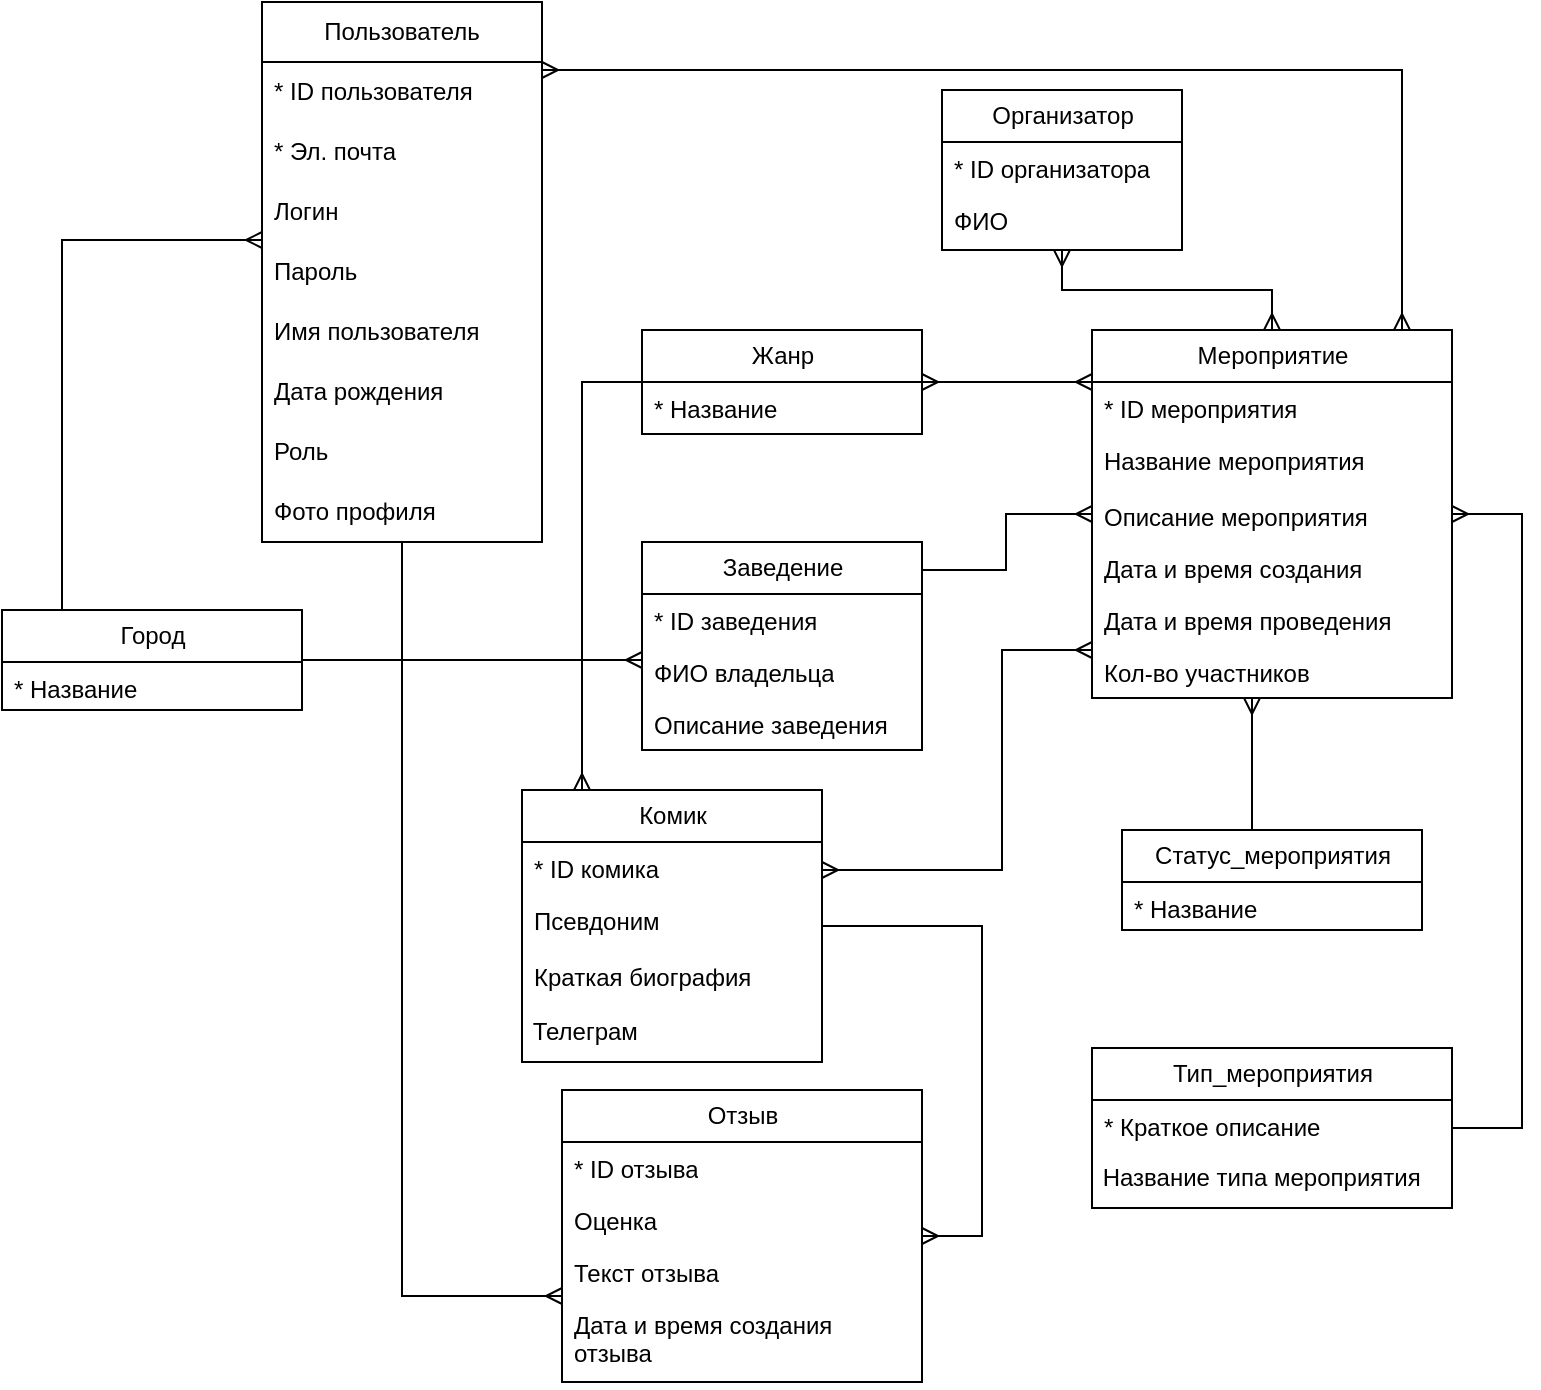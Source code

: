 <mxfile version="24.8.6">
  <diagram name="Страница — 1" id="Z7D69m3G_-DV-TYZup7R">
    <mxGraphModel dx="1311" dy="782" grid="1" gridSize="10" guides="1" tooltips="1" connect="1" arrows="1" fold="1" page="1" pageScale="1" pageWidth="827" pageHeight="1169" math="0" shadow="0">
      <root>
        <mxCell id="0" />
        <mxCell id="1" parent="0" />
        <mxCell id="aEkW7gCDLywX-BxGYLhM-56" value="Пользователь" style="swimlane;fontStyle=0;childLayout=stackLayout;horizontal=1;startSize=30;horizontalStack=0;resizeParent=1;resizeParentMax=0;resizeLast=0;collapsible=1;marginBottom=0;whiteSpace=wrap;html=1;" parent="1" vertex="1">
          <mxGeometry x="160" y="46" width="140" height="270" as="geometry">
            <mxRectangle x="50" y="270" width="60" height="30" as="alternateBounds" />
          </mxGeometry>
        </mxCell>
        <mxCell id="aEkW7gCDLywX-BxGYLhM-57" value="* ID пользователя" style="text;strokeColor=none;fillColor=none;align=left;verticalAlign=middle;spacingLeft=4;spacingRight=4;overflow=hidden;points=[[0,0.5],[1,0.5]];portConstraint=eastwest;rotatable=0;whiteSpace=wrap;html=1;" parent="aEkW7gCDLywX-BxGYLhM-56" vertex="1">
          <mxGeometry y="30" width="140" height="30" as="geometry" />
        </mxCell>
        <mxCell id="aEkW7gCDLywX-BxGYLhM-58" value="* Эл. почта" style="text;strokeColor=none;fillColor=none;align=left;verticalAlign=middle;spacingLeft=4;spacingRight=4;overflow=hidden;points=[[0,0.5],[1,0.5]];portConstraint=eastwest;rotatable=0;whiteSpace=wrap;html=1;" parent="aEkW7gCDLywX-BxGYLhM-56" vertex="1">
          <mxGeometry y="60" width="140" height="30" as="geometry" />
        </mxCell>
        <mxCell id="aEkW7gCDLywX-BxGYLhM-59" value="Логин" style="text;strokeColor=none;fillColor=none;align=left;verticalAlign=middle;spacingLeft=4;spacingRight=4;overflow=hidden;points=[[0,0.5],[1,0.5]];portConstraint=eastwest;rotatable=0;whiteSpace=wrap;html=1;" parent="aEkW7gCDLywX-BxGYLhM-56" vertex="1">
          <mxGeometry y="90" width="140" height="30" as="geometry" />
        </mxCell>
        <mxCell id="aEkW7gCDLywX-BxGYLhM-60" value="Пароль" style="text;strokeColor=none;fillColor=none;align=left;verticalAlign=middle;spacingLeft=4;spacingRight=4;overflow=hidden;points=[[0,0.5],[1,0.5]];portConstraint=eastwest;rotatable=0;whiteSpace=wrap;html=1;" parent="aEkW7gCDLywX-BxGYLhM-56" vertex="1">
          <mxGeometry y="120" width="140" height="30" as="geometry" />
        </mxCell>
        <mxCell id="aEkW7gCDLywX-BxGYLhM-61" value="Имя пользователя" style="text;strokeColor=none;fillColor=none;align=left;verticalAlign=middle;spacingLeft=4;spacingRight=4;overflow=hidden;points=[[0,0.5],[1,0.5]];portConstraint=eastwest;rotatable=0;whiteSpace=wrap;html=1;" parent="aEkW7gCDLywX-BxGYLhM-56" vertex="1">
          <mxGeometry y="150" width="140" height="30" as="geometry" />
        </mxCell>
        <mxCell id="aEkW7gCDLywX-BxGYLhM-62" value="Дата рождения" style="text;strokeColor=none;fillColor=none;align=left;verticalAlign=middle;spacingLeft=4;spacingRight=4;overflow=hidden;points=[[0,0.5],[1,0.5]];portConstraint=eastwest;rotatable=0;whiteSpace=wrap;html=1;" parent="aEkW7gCDLywX-BxGYLhM-56" vertex="1">
          <mxGeometry y="180" width="140" height="30" as="geometry" />
        </mxCell>
        <mxCell id="aEkW7gCDLywX-BxGYLhM-63" value="Роль" style="text;strokeColor=none;fillColor=none;align=left;verticalAlign=middle;spacingLeft=4;spacingRight=4;overflow=hidden;points=[[0,0.5],[1,0.5]];portConstraint=eastwest;rotatable=0;whiteSpace=wrap;html=1;" parent="aEkW7gCDLywX-BxGYLhM-56" vertex="1">
          <mxGeometry y="210" width="140" height="30" as="geometry" />
        </mxCell>
        <mxCell id="aEkW7gCDLywX-BxGYLhM-64" value="Фото профиля" style="text;strokeColor=none;fillColor=none;align=left;verticalAlign=middle;spacingLeft=4;spacingRight=4;overflow=hidden;points=[[0,0.5],[1,0.5]];portConstraint=eastwest;rotatable=0;whiteSpace=wrap;html=1;" parent="aEkW7gCDLywX-BxGYLhM-56" vertex="1">
          <mxGeometry y="240" width="140" height="30" as="geometry" />
        </mxCell>
        <mxCell id="aEkW7gCDLywX-BxGYLhM-65" value="Заведение" style="swimlane;fontStyle=0;childLayout=stackLayout;horizontal=1;startSize=26;fillColor=none;horizontalStack=0;resizeParent=1;resizeParentMax=0;resizeLast=0;collapsible=1;marginBottom=0;html=1;" parent="1" vertex="1">
          <mxGeometry x="350" y="316" width="140" height="104" as="geometry" />
        </mxCell>
        <mxCell id="aEkW7gCDLywX-BxGYLhM-66" value="* ID заведения" style="text;strokeColor=none;fillColor=none;align=left;verticalAlign=top;spacingLeft=4;spacingRight=4;overflow=hidden;rotatable=0;points=[[0,0.5],[1,0.5]];portConstraint=eastwest;whiteSpace=wrap;html=1;" parent="aEkW7gCDLywX-BxGYLhM-65" vertex="1">
          <mxGeometry y="26" width="140" height="26" as="geometry" />
        </mxCell>
        <mxCell id="aEkW7gCDLywX-BxGYLhM-67" value="ФИО владельца" style="text;strokeColor=none;fillColor=none;align=left;verticalAlign=top;spacingLeft=4;spacingRight=4;overflow=hidden;rotatable=0;points=[[0,0.5],[1,0.5]];portConstraint=eastwest;whiteSpace=wrap;html=1;" parent="aEkW7gCDLywX-BxGYLhM-65" vertex="1">
          <mxGeometry y="52" width="140" height="26" as="geometry" />
        </mxCell>
        <mxCell id="aEkW7gCDLywX-BxGYLhM-68" value="Описание заведения" style="text;strokeColor=none;fillColor=none;align=left;verticalAlign=top;spacingLeft=4;spacingRight=4;overflow=hidden;rotatable=0;points=[[0,0.5],[1,0.5]];portConstraint=eastwest;whiteSpace=wrap;html=1;" parent="aEkW7gCDLywX-BxGYLhM-65" vertex="1">
          <mxGeometry y="78" width="140" height="26" as="geometry" />
        </mxCell>
        <mxCell id="aEkW7gCDLywX-BxGYLhM-69" value="Мероприятие" style="swimlane;fontStyle=0;childLayout=stackLayout;horizontal=1;startSize=26;fillColor=none;horizontalStack=0;resizeParent=1;resizeParentMax=0;resizeLast=0;collapsible=1;marginBottom=0;html=1;" parent="1" vertex="1">
          <mxGeometry x="575" y="210" width="180" height="184" as="geometry" />
        </mxCell>
        <mxCell id="aEkW7gCDLywX-BxGYLhM-70" value="* ID мероприятия" style="text;strokeColor=none;fillColor=none;align=left;verticalAlign=top;spacingLeft=4;spacingRight=4;overflow=hidden;rotatable=0;points=[[0,0.5],[1,0.5]];portConstraint=eastwest;whiteSpace=wrap;html=1;" parent="aEkW7gCDLywX-BxGYLhM-69" vertex="1">
          <mxGeometry y="26" width="180" height="26" as="geometry" />
        </mxCell>
        <mxCell id="aEkW7gCDLywX-BxGYLhM-71" value="Название мероприятия" style="text;strokeColor=none;fillColor=none;align=left;verticalAlign=top;spacingLeft=4;spacingRight=4;overflow=hidden;rotatable=0;points=[[0,0.5],[1,0.5]];portConstraint=eastwest;whiteSpace=wrap;html=1;" parent="aEkW7gCDLywX-BxGYLhM-69" vertex="1">
          <mxGeometry y="52" width="180" height="28" as="geometry" />
        </mxCell>
        <mxCell id="aEkW7gCDLywX-BxGYLhM-72" value="Описание мероприятия" style="text;strokeColor=none;fillColor=none;align=left;verticalAlign=top;spacingLeft=4;spacingRight=4;overflow=hidden;rotatable=0;points=[[0,0.5],[1,0.5]];portConstraint=eastwest;whiteSpace=wrap;html=1;" parent="aEkW7gCDLywX-BxGYLhM-69" vertex="1">
          <mxGeometry y="80" width="180" height="26" as="geometry" />
        </mxCell>
        <mxCell id="aEkW7gCDLywX-BxGYLhM-73" value="Дата и время создания" style="text;strokeColor=none;fillColor=none;align=left;verticalAlign=top;spacingLeft=4;spacingRight=4;overflow=hidden;rotatable=0;points=[[0,0.5],[1,0.5]];portConstraint=eastwest;whiteSpace=wrap;html=1;" parent="aEkW7gCDLywX-BxGYLhM-69" vertex="1">
          <mxGeometry y="106" width="180" height="26" as="geometry" />
        </mxCell>
        <mxCell id="aEkW7gCDLywX-BxGYLhM-74" value="Дата и время проведения" style="text;strokeColor=none;fillColor=none;align=left;verticalAlign=top;spacingLeft=4;spacingRight=4;overflow=hidden;rotatable=0;points=[[0,0.5],[1,0.5]];portConstraint=eastwest;whiteSpace=wrap;html=1;" parent="aEkW7gCDLywX-BxGYLhM-69" vertex="1">
          <mxGeometry y="132" width="180" height="26" as="geometry" />
        </mxCell>
        <mxCell id="aEkW7gCDLywX-BxGYLhM-75" value="Кол-во участников" style="text;strokeColor=none;fillColor=none;align=left;verticalAlign=top;spacingLeft=4;spacingRight=4;overflow=hidden;rotatable=0;points=[[0,0.5],[1,0.5]];portConstraint=eastwest;whiteSpace=wrap;html=1;" parent="aEkW7gCDLywX-BxGYLhM-69" vertex="1">
          <mxGeometry y="158" width="180" height="26" as="geometry" />
        </mxCell>
        <mxCell id="aEkW7gCDLywX-BxGYLhM-76" value="Комик" style="swimlane;fontStyle=0;childLayout=stackLayout;horizontal=1;startSize=26;fillColor=none;horizontalStack=0;resizeParent=1;resizeParentMax=0;resizeLast=0;collapsible=1;marginBottom=0;html=1;" parent="1" vertex="1">
          <mxGeometry x="290" y="440" width="150" height="136" as="geometry" />
        </mxCell>
        <mxCell id="aEkW7gCDLywX-BxGYLhM-77" value="* ID комика" style="text;strokeColor=none;fillColor=none;align=left;verticalAlign=top;spacingLeft=4;spacingRight=4;overflow=hidden;rotatable=0;points=[[0,0.5],[1,0.5]];portConstraint=eastwest;whiteSpace=wrap;html=1;" parent="aEkW7gCDLywX-BxGYLhM-76" vertex="1">
          <mxGeometry y="26" width="150" height="26" as="geometry" />
        </mxCell>
        <mxCell id="aEkW7gCDLywX-BxGYLhM-78" value="Псевдоним" style="text;strokeColor=none;fillColor=none;align=left;verticalAlign=top;spacingLeft=4;spacingRight=4;overflow=hidden;rotatable=0;points=[[0,0.5],[1,0.5]];portConstraint=eastwest;whiteSpace=wrap;html=1;" parent="aEkW7gCDLywX-BxGYLhM-76" vertex="1">
          <mxGeometry y="52" width="150" height="28" as="geometry" />
        </mxCell>
        <mxCell id="aEkW7gCDLywX-BxGYLhM-79" value="Краткая биография" style="text;strokeColor=none;fillColor=none;align=left;verticalAlign=top;spacingLeft=4;spacingRight=4;overflow=hidden;rotatable=0;points=[[0,0.5],[1,0.5]];portConstraint=eastwest;whiteSpace=wrap;html=1;" parent="aEkW7gCDLywX-BxGYLhM-76" vertex="1">
          <mxGeometry y="80" width="150" height="26" as="geometry" />
        </mxCell>
        <mxCell id="VmRYGShzOSxp3m3TQoGB-2" value="&amp;nbsp;Телеграм" style="text;html=1;align=left;verticalAlign=middle;whiteSpace=wrap;rounded=0;" vertex="1" parent="aEkW7gCDLywX-BxGYLhM-76">
          <mxGeometry y="106" width="150" height="30" as="geometry" />
        </mxCell>
        <mxCell id="aEkW7gCDLywX-BxGYLhM-80" value="Отзыв" style="swimlane;fontStyle=0;childLayout=stackLayout;horizontal=1;startSize=26;fillColor=none;horizontalStack=0;resizeParent=1;resizeParentMax=0;resizeLast=0;collapsible=1;marginBottom=0;html=1;" parent="1" vertex="1">
          <mxGeometry x="310" y="590" width="180" height="146" as="geometry" />
        </mxCell>
        <mxCell id="aEkW7gCDLywX-BxGYLhM-81" value="* ID отзыва" style="text;strokeColor=none;fillColor=none;align=left;verticalAlign=top;spacingLeft=4;spacingRight=4;overflow=hidden;rotatable=0;points=[[0,0.5],[1,0.5]];portConstraint=eastwest;whiteSpace=wrap;html=1;" parent="aEkW7gCDLywX-BxGYLhM-80" vertex="1">
          <mxGeometry y="26" width="180" height="26" as="geometry" />
        </mxCell>
        <mxCell id="aEkW7gCDLywX-BxGYLhM-82" value="Оценка" style="text;strokeColor=none;fillColor=none;align=left;verticalAlign=top;spacingLeft=4;spacingRight=4;overflow=hidden;rotatable=0;points=[[0,0.5],[1,0.5]];portConstraint=eastwest;whiteSpace=wrap;html=1;" parent="aEkW7gCDLywX-BxGYLhM-80" vertex="1">
          <mxGeometry y="52" width="180" height="26" as="geometry" />
        </mxCell>
        <mxCell id="aEkW7gCDLywX-BxGYLhM-83" value="Текст отзыва" style="text;strokeColor=none;fillColor=none;align=left;verticalAlign=top;spacingLeft=4;spacingRight=4;overflow=hidden;rotatable=0;points=[[0,0.5],[1,0.5]];portConstraint=eastwest;whiteSpace=wrap;html=1;" parent="aEkW7gCDLywX-BxGYLhM-80" vertex="1">
          <mxGeometry y="78" width="180" height="26" as="geometry" />
        </mxCell>
        <mxCell id="aEkW7gCDLywX-BxGYLhM-84" value="Дата и время создания отзыва" style="text;strokeColor=none;fillColor=none;align=left;verticalAlign=top;spacingLeft=4;spacingRight=4;overflow=hidden;rotatable=0;points=[[0,0.5],[1,0.5]];portConstraint=eastwest;whiteSpace=wrap;html=1;" parent="aEkW7gCDLywX-BxGYLhM-80" vertex="1">
          <mxGeometry y="104" width="180" height="42" as="geometry" />
        </mxCell>
        <mxCell id="aEkW7gCDLywX-BxGYLhM-85" value="Статус_мероприятия" style="swimlane;fontStyle=0;childLayout=stackLayout;horizontal=1;startSize=26;fillColor=none;horizontalStack=0;resizeParent=1;resizeParentMax=0;resizeLast=0;collapsible=1;marginBottom=0;html=1;" parent="1" vertex="1">
          <mxGeometry x="590" y="460" width="150" height="50" as="geometry" />
        </mxCell>
        <mxCell id="aEkW7gCDLywX-BxGYLhM-86" value="* Название" style="text;strokeColor=none;fillColor=none;align=left;verticalAlign=top;spacingLeft=4;spacingRight=4;overflow=hidden;rotatable=0;points=[[0,0.5],[1,0.5]];portConstraint=eastwest;whiteSpace=wrap;html=1;" parent="aEkW7gCDLywX-BxGYLhM-85" vertex="1">
          <mxGeometry y="26" width="150" height="24" as="geometry" />
        </mxCell>
        <mxCell id="aEkW7gCDLywX-BxGYLhM-87" value="Жанр" style="swimlane;fontStyle=0;childLayout=stackLayout;horizontal=1;startSize=26;fillColor=none;horizontalStack=0;resizeParent=1;resizeParentMax=0;resizeLast=0;collapsible=1;marginBottom=0;html=1;" parent="1" vertex="1">
          <mxGeometry x="350" y="210" width="140" height="52" as="geometry" />
        </mxCell>
        <mxCell id="aEkW7gCDLywX-BxGYLhM-88" value="* Название" style="text;strokeColor=none;fillColor=none;align=left;verticalAlign=top;spacingLeft=4;spacingRight=4;overflow=hidden;rotatable=0;points=[[0,0.5],[1,0.5]];portConstraint=eastwest;whiteSpace=wrap;html=1;" parent="aEkW7gCDLywX-BxGYLhM-87" vertex="1">
          <mxGeometry y="26" width="140" height="26" as="geometry" />
        </mxCell>
        <mxCell id="aEkW7gCDLywX-BxGYLhM-91" value="Организатор" style="swimlane;fontStyle=0;childLayout=stackLayout;horizontal=1;startSize=26;fillColor=none;horizontalStack=0;resizeParent=1;resizeParentMax=0;resizeLast=0;collapsible=1;marginBottom=0;html=1;" parent="1" vertex="1">
          <mxGeometry x="500" y="90" width="120" height="80" as="geometry" />
        </mxCell>
        <mxCell id="aEkW7gCDLywX-BxGYLhM-92" value="* ID организатора" style="text;strokeColor=none;fillColor=none;align=left;verticalAlign=top;spacingLeft=4;spacingRight=4;overflow=hidden;rotatable=0;points=[[0,0.5],[1,0.5]];portConstraint=eastwest;whiteSpace=wrap;html=1;" parent="aEkW7gCDLywX-BxGYLhM-91" vertex="1">
          <mxGeometry y="26" width="120" height="26" as="geometry" />
        </mxCell>
        <mxCell id="aEkW7gCDLywX-BxGYLhM-93" value="ФИО" style="text;strokeColor=none;fillColor=none;align=left;verticalAlign=top;spacingLeft=4;spacingRight=4;overflow=hidden;rotatable=0;points=[[0,0.5],[1,0.5]];portConstraint=eastwest;whiteSpace=wrap;html=1;" parent="aEkW7gCDLywX-BxGYLhM-91" vertex="1">
          <mxGeometry y="52" width="120" height="28" as="geometry" />
        </mxCell>
        <mxCell id="aEkW7gCDLywX-BxGYLhM-94" value="" style="edgeStyle=orthogonalEdgeStyle;fontSize=12;html=1;endArrow=ERmany;rounded=0;" parent="1" source="aEkW7gCDLywX-BxGYLhM-56" target="aEkW7gCDLywX-BxGYLhM-80" edge="1">
          <mxGeometry width="100" height="100" relative="1" as="geometry">
            <mxPoint x="30" y="420" as="sourcePoint" />
            <mxPoint x="230" y="690" as="targetPoint" />
            <Array as="points">
              <mxPoint x="230" y="693" />
            </Array>
          </mxGeometry>
        </mxCell>
        <mxCell id="aEkW7gCDLywX-BxGYLhM-95" value="" style="edgeStyle=orthogonalEdgeStyle;fontSize=12;html=1;endArrow=ERmany;startArrow=ERmany;rounded=0;" parent="1" source="aEkW7gCDLywX-BxGYLhM-87" target="aEkW7gCDLywX-BxGYLhM-69" edge="1">
          <mxGeometry width="100" height="100" relative="1" as="geometry">
            <mxPoint x="510" y="131.17" as="sourcePoint" />
            <mxPoint x="677.76" y="100.0" as="targetPoint" />
            <Array as="points">
              <mxPoint x="560" y="236" />
              <mxPoint x="560" y="236" />
            </Array>
          </mxGeometry>
        </mxCell>
        <mxCell id="aEkW7gCDLywX-BxGYLhM-96" value="" style="edgeStyle=orthogonalEdgeStyle;fontSize=12;html=1;endArrow=ERmany;rounded=0;" parent="1" source="aEkW7gCDLywX-BxGYLhM-85" target="aEkW7gCDLywX-BxGYLhM-69" edge="1">
          <mxGeometry width="100" height="100" relative="1" as="geometry">
            <mxPoint x="510" y="550" as="sourcePoint" />
            <mxPoint x="610" y="450" as="targetPoint" />
            <Array as="points">
              <mxPoint x="655" y="430" />
              <mxPoint x="655" y="430" />
            </Array>
          </mxGeometry>
        </mxCell>
        <mxCell id="aEkW7gCDLywX-BxGYLhM-97" value="" style="edgeStyle=orthogonalEdgeStyle;fontSize=12;html=1;endArrow=ERmany;startArrow=ERmany;rounded=0;" parent="1" source="aEkW7gCDLywX-BxGYLhM-91" target="aEkW7gCDLywX-BxGYLhM-69" edge="1">
          <mxGeometry width="100" height="100" relative="1" as="geometry">
            <mxPoint x="690" y="130" as="sourcePoint" />
            <mxPoint x="660" y="160" as="targetPoint" />
          </mxGeometry>
        </mxCell>
        <mxCell id="aEkW7gCDLywX-BxGYLhM-98" value="" style="edgeStyle=entityRelationEdgeStyle;fontSize=12;html=1;endArrow=ERmany;rounded=0;" parent="1" source="aEkW7gCDLywX-BxGYLhM-76" target="aEkW7gCDLywX-BxGYLhM-80" edge="1">
          <mxGeometry width="100" height="100" relative="1" as="geometry">
            <mxPoint x="180" y="650" as="sourcePoint" />
            <mxPoint x="280" y="550" as="targetPoint" />
          </mxGeometry>
        </mxCell>
        <mxCell id="aEkW7gCDLywX-BxGYLhM-99" value="" style="edgeStyle=orthogonalEdgeStyle;fontSize=12;html=1;endArrow=ERmany;rounded=0;" parent="1" source="aEkW7gCDLywX-BxGYLhM-87" target="aEkW7gCDLywX-BxGYLhM-76" edge="1">
          <mxGeometry width="100" height="100" relative="1" as="geometry">
            <mxPoint x="340" y="370" as="sourcePoint" />
            <mxPoint x="440" y="270" as="targetPoint" />
            <Array as="points">
              <mxPoint x="320" y="236" />
            </Array>
          </mxGeometry>
        </mxCell>
        <mxCell id="aEkW7gCDLywX-BxGYLhM-100" value="" style="edgeStyle=orthogonalEdgeStyle;fontSize=12;html=1;endArrow=ERmany;startArrow=ERmany;rounded=0;" parent="1" source="aEkW7gCDLywX-BxGYLhM-76" target="aEkW7gCDLywX-BxGYLhM-69" edge="1">
          <mxGeometry width="100" height="100" relative="1" as="geometry">
            <mxPoint x="720" y="630" as="sourcePoint" />
            <mxPoint x="820" y="530" as="targetPoint" />
            <Array as="points">
              <mxPoint x="530" y="480" />
              <mxPoint x="530" y="370" />
            </Array>
          </mxGeometry>
        </mxCell>
        <mxCell id="aEkW7gCDLywX-BxGYLhM-101" value="" style="edgeStyle=orthogonalEdgeStyle;fontSize=12;html=1;endArrow=ERmany;startArrow=ERmany;rounded=0;" parent="1" source="aEkW7gCDLywX-BxGYLhM-56" target="aEkW7gCDLywX-BxGYLhM-69" edge="1">
          <mxGeometry width="100" height="100" relative="1" as="geometry">
            <mxPoint x="90" y="220" as="sourcePoint" />
            <mxPoint x="190" y="120" as="targetPoint" />
            <Array as="points">
              <mxPoint x="730" y="80" />
            </Array>
          </mxGeometry>
        </mxCell>
        <mxCell id="aEkW7gCDLywX-BxGYLhM-102" value="" style="edgeStyle=orthogonalEdgeStyle;fontSize=12;html=1;endArrow=ERmany;rounded=0;" parent="1" source="aEkW7gCDLywX-BxGYLhM-65" target="aEkW7gCDLywX-BxGYLhM-69" edge="1">
          <mxGeometry width="100" height="100" relative="1" as="geometry">
            <mxPoint x="890" y="470" as="sourcePoint" />
            <mxPoint x="990" y="370" as="targetPoint" />
            <Array as="points">
              <mxPoint x="532" y="330" />
              <mxPoint x="532" y="302" />
            </Array>
          </mxGeometry>
        </mxCell>
        <mxCell id="aEkW7gCDLywX-BxGYLhM-103" value="Тип_мероприятия" style="swimlane;fontStyle=0;childLayout=stackLayout;horizontal=1;startSize=26;fillColor=none;horizontalStack=0;resizeParent=1;resizeParentMax=0;resizeLast=0;collapsible=1;marginBottom=0;html=1;" parent="1" vertex="1">
          <mxGeometry x="575" y="569" width="180" height="80" as="geometry" />
        </mxCell>
        <mxCell id="aEkW7gCDLywX-BxGYLhM-104" value="* Краткое описание" style="text;strokeColor=none;fillColor=none;align=left;verticalAlign=top;spacingLeft=4;spacingRight=4;overflow=hidden;rotatable=0;points=[[0,0.5],[1,0.5]];portConstraint=eastwest;whiteSpace=wrap;html=1;" parent="aEkW7gCDLywX-BxGYLhM-103" vertex="1">
          <mxGeometry y="26" width="180" height="24" as="geometry" />
        </mxCell>
        <mxCell id="VmRYGShzOSxp3m3TQoGB-1" value="&amp;nbsp;Название типа мероприятия" style="text;html=1;align=left;verticalAlign=middle;whiteSpace=wrap;rounded=0;" vertex="1" parent="aEkW7gCDLywX-BxGYLhM-103">
          <mxGeometry y="50" width="180" height="30" as="geometry" />
        </mxCell>
        <mxCell id="aEkW7gCDLywX-BxGYLhM-105" value="Город" style="swimlane;fontStyle=0;childLayout=stackLayout;horizontal=1;startSize=26;fillColor=none;horizontalStack=0;resizeParent=1;resizeParentMax=0;resizeLast=0;collapsible=1;marginBottom=0;html=1;" parent="1" vertex="1">
          <mxGeometry x="30" y="350" width="150" height="50" as="geometry" />
        </mxCell>
        <mxCell id="aEkW7gCDLywX-BxGYLhM-106" value="* Название" style="text;strokeColor=none;fillColor=none;align=left;verticalAlign=top;spacingLeft=4;spacingRight=4;overflow=hidden;rotatable=0;points=[[0,0.5],[1,0.5]];portConstraint=eastwest;whiteSpace=wrap;html=1;" parent="aEkW7gCDLywX-BxGYLhM-105" vertex="1">
          <mxGeometry y="26" width="150" height="24" as="geometry" />
        </mxCell>
        <mxCell id="aEkW7gCDLywX-BxGYLhM-107" value="" style="edgeStyle=orthogonalEdgeStyle;fontSize=12;html=1;endArrow=ERmany;rounded=0;" parent="1" source="aEkW7gCDLywX-BxGYLhM-105" target="aEkW7gCDLywX-BxGYLhM-56" edge="1">
          <mxGeometry width="100" height="100" relative="1" as="geometry">
            <mxPoint x="-180" y="270" as="sourcePoint" />
            <mxPoint x="-80" y="170" as="targetPoint" />
            <Array as="points">
              <mxPoint x="60" y="165" />
            </Array>
          </mxGeometry>
        </mxCell>
        <mxCell id="aEkW7gCDLywX-BxGYLhM-108" value="" style="edgeStyle=orthogonalEdgeStyle;fontSize=12;html=1;endArrow=ERmany;rounded=0;" parent="1" source="aEkW7gCDLywX-BxGYLhM-105" target="aEkW7gCDLywX-BxGYLhM-65" edge="1">
          <mxGeometry width="100" height="100" relative="1" as="geometry">
            <mxPoint x="-160" y="480" as="sourcePoint" />
            <mxPoint x="-60" y="380" as="targetPoint" />
            <Array as="points">
              <mxPoint x="310" y="375" />
              <mxPoint x="310" y="375" />
            </Array>
          </mxGeometry>
        </mxCell>
        <mxCell id="VmRYGShzOSxp3m3TQoGB-3" value="" style="edgeStyle=orthogonalEdgeStyle;fontSize=12;html=1;endArrow=ERmany;rounded=0;" edge="1" parent="1" source="aEkW7gCDLywX-BxGYLhM-103" target="aEkW7gCDLywX-BxGYLhM-69">
          <mxGeometry width="100" height="100" relative="1" as="geometry">
            <mxPoint x="860" y="460" as="sourcePoint" />
            <mxPoint x="960" y="360" as="targetPoint" />
            <Array as="points">
              <mxPoint x="790" y="609" />
              <mxPoint x="790" y="302" />
            </Array>
          </mxGeometry>
        </mxCell>
      </root>
    </mxGraphModel>
  </diagram>
</mxfile>

